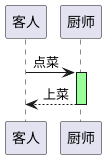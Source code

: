 @startuml
'https://plantuml.com/sequence-diagram

'autonumber
skinparam sequenceMessageAlign true
客人 -> 厨师: 点菜
activate 厨师 #99FF99

厨师 --> 客人: 上菜
deactivate 厨师 #99FF99
@enduml